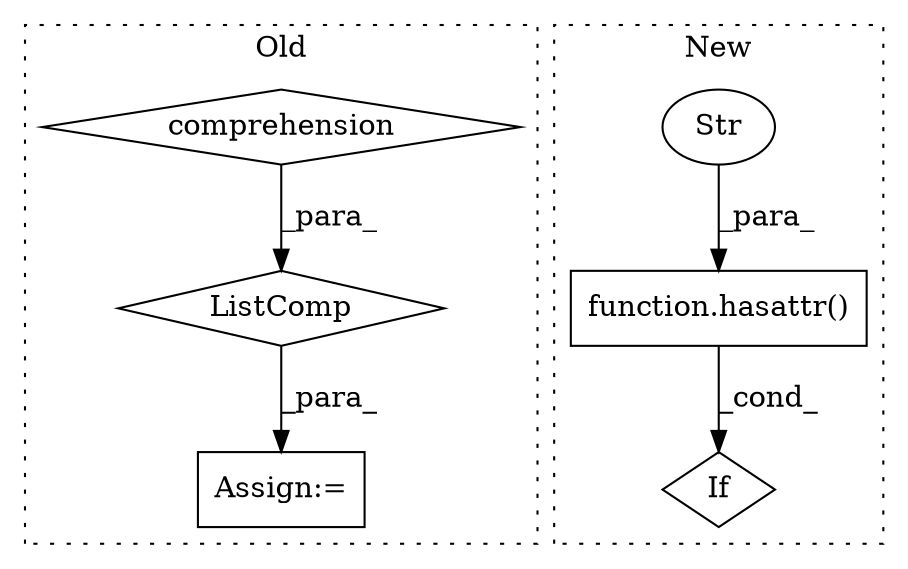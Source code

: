 digraph G {
subgraph cluster0 {
1 [label="ListComp" a="106" s="2787" l="33" shape="diamond"];
3 [label="comprehension" a="45" s="2804" l="3" shape="diamond"];
6 [label="Assign:=" a="68" s="2780" l="3" shape="box"];
label = "Old";
style="dotted";
}
subgraph cluster1 {
2 [label="function.hasattr()" a="75" s="3253,3269" l="8,1" shape="box"];
4 [label="Str" a="66" s="3264" l="5" shape="ellipse"];
5 [label="If" a="96" s="3227" l="3" shape="diamond"];
label = "New";
style="dotted";
}
1 -> 6 [label="_para_"];
2 -> 5 [label="_cond_"];
3 -> 1 [label="_para_"];
4 -> 2 [label="_para_"];
}